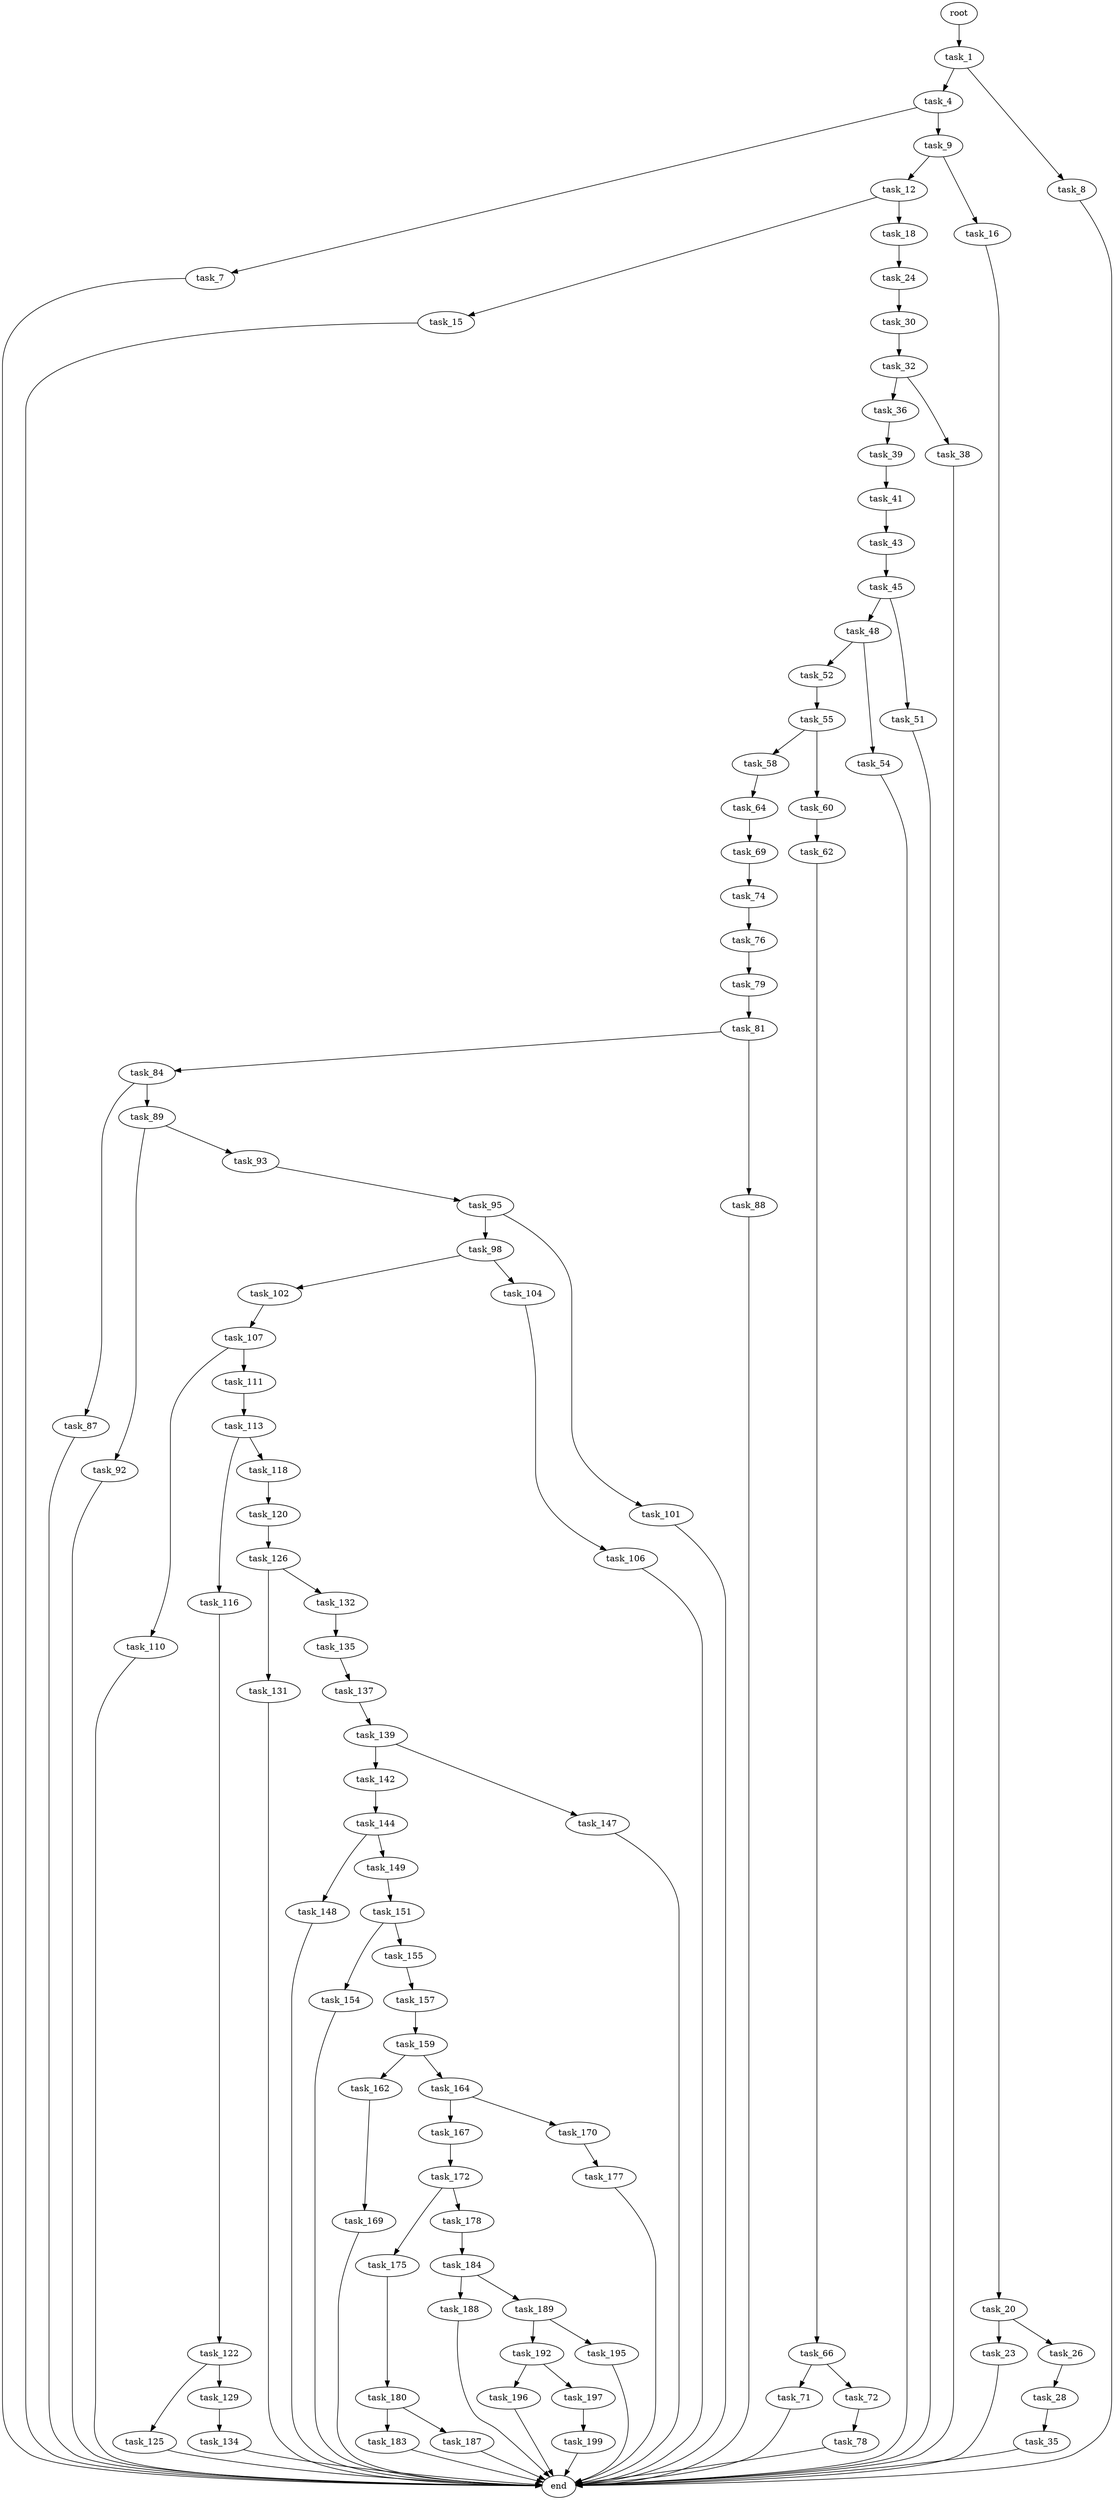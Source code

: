 digraph G {
  root [size="0.000000"];
  task_1 [size="2020280576.000000"];
  task_4 [size="55609996053.000000"];
  task_8 [size="782757789696.000000"];
  task_7 [size="782757789696.000000"];
  task_9 [size="8589934592.000000"];
  end [size="0.000000"];
  task_12 [size="3978299783.000000"];
  task_16 [size="368293445632.000000"];
  task_15 [size="203646649528.000000"];
  task_18 [size="782757789696.000000"];
  task_20 [size="25437038556.000000"];
  task_24 [size="68719476736.000000"];
  task_23 [size="231928233984.000000"];
  task_26 [size="3445036023.000000"];
  task_30 [size="231928233984.000000"];
  task_28 [size="11120903173.000000"];
  task_35 [size="5880827426.000000"];
  task_32 [size="549755813888.000000"];
  task_36 [size="18338220308.000000"];
  task_38 [size="18572974016.000000"];
  task_39 [size="1073741824000.000000"];
  task_41 [size="368293445632.000000"];
  task_43 [size="34192215209.000000"];
  task_45 [size="109609166210.000000"];
  task_48 [size="19023662382.000000"];
  task_51 [size="1073741824000.000000"];
  task_52 [size="303715454793.000000"];
  task_54 [size="8589934592.000000"];
  task_55 [size="134217728000.000000"];
  task_58 [size="25213707226.000000"];
  task_60 [size="134217728000.000000"];
  task_64 [size="28991029248.000000"];
  task_62 [size="37362716589.000000"];
  task_66 [size="96105912108.000000"];
  task_69 [size="10263390352.000000"];
  task_71 [size="1073741824000.000000"];
  task_72 [size="97223021344.000000"];
  task_74 [size="1563711214.000000"];
  task_78 [size="66731709015.000000"];
  task_76 [size="10521942054.000000"];
  task_79 [size="28991029248.000000"];
  task_81 [size="4160068283.000000"];
  task_84 [size="68719476736.000000"];
  task_88 [size="1608228574.000000"];
  task_87 [size="154607354991.000000"];
  task_89 [size="18838543093.000000"];
  task_92 [size="489275162476.000000"];
  task_93 [size="1934556249.000000"];
  task_95 [size="971780750.000000"];
  task_98 [size="549755813888.000000"];
  task_101 [size="368293445632.000000"];
  task_102 [size="14120986173.000000"];
  task_104 [size="86423965436.000000"];
  task_107 [size="128948997792.000000"];
  task_106 [size="549686563440.000000"];
  task_110 [size="28991029248.000000"];
  task_111 [size="649259299921.000000"];
  task_113 [size="549755813888.000000"];
  task_116 [size="22371655347.000000"];
  task_118 [size="886804499016.000000"];
  task_122 [size="549755813888.000000"];
  task_120 [size="1382043668995.000000"];
  task_126 [size="134217728000.000000"];
  task_125 [size="24288581574.000000"];
  task_129 [size="549755813888.000000"];
  task_131 [size="368293445632.000000"];
  task_132 [size="549755813888.000000"];
  task_134 [size="231928233984.000000"];
  task_135 [size="549755813888.000000"];
  task_137 [size="4394587348.000000"];
  task_139 [size="976283862582.000000"];
  task_142 [size="391538089956.000000"];
  task_147 [size="304602024376.000000"];
  task_144 [size="11857779666.000000"];
  task_148 [size="220258112664.000000"];
  task_149 [size="311373115109.000000"];
  task_151 [size="466502871147.000000"];
  task_154 [size="231928233984.000000"];
  task_155 [size="1786114989.000000"];
  task_157 [size="33767030669.000000"];
  task_159 [size="344130712439.000000"];
  task_162 [size="109794487701.000000"];
  task_164 [size="26306780217.000000"];
  task_169 [size="1101705384417.000000"];
  task_167 [size="4932295722.000000"];
  task_170 [size="6408712472.000000"];
  task_172 [size="4092002350.000000"];
  task_177 [size="20793500814.000000"];
  task_175 [size="68719476736.000000"];
  task_178 [size="192648049232.000000"];
  task_180 [size="7654840798.000000"];
  task_184 [size="31041417886.000000"];
  task_183 [size="5277271556.000000"];
  task_187 [size="31792833958.000000"];
  task_188 [size="20601475306.000000"];
  task_189 [size="782757789696.000000"];
  task_192 [size="177799386596.000000"];
  task_195 [size="134217728000.000000"];
  task_196 [size="8589934592.000000"];
  task_197 [size="15593811233.000000"];
  task_199 [size="134217728000.000000"];

  root -> task_1 [size="1.000000"];
  task_1 -> task_4 [size="33554432.000000"];
  task_1 -> task_8 [size="33554432.000000"];
  task_4 -> task_7 [size="209715200.000000"];
  task_4 -> task_9 [size="209715200.000000"];
  task_8 -> end [size="1.000000"];
  task_7 -> end [size="1.000000"];
  task_9 -> task_12 [size="33554432.000000"];
  task_9 -> task_16 [size="33554432.000000"];
  task_12 -> task_15 [size="75497472.000000"];
  task_12 -> task_18 [size="75497472.000000"];
  task_16 -> task_20 [size="411041792.000000"];
  task_15 -> end [size="1.000000"];
  task_18 -> task_24 [size="679477248.000000"];
  task_20 -> task_23 [size="838860800.000000"];
  task_20 -> task_26 [size="838860800.000000"];
  task_24 -> task_30 [size="134217728.000000"];
  task_23 -> end [size="1.000000"];
  task_26 -> task_28 [size="209715200.000000"];
  task_30 -> task_32 [size="301989888.000000"];
  task_28 -> task_35 [size="209715200.000000"];
  task_35 -> end [size="1.000000"];
  task_32 -> task_36 [size="536870912.000000"];
  task_32 -> task_38 [size="536870912.000000"];
  task_36 -> task_39 [size="301989888.000000"];
  task_38 -> end [size="1.000000"];
  task_39 -> task_41 [size="838860800.000000"];
  task_41 -> task_43 [size="411041792.000000"];
  task_43 -> task_45 [size="838860800.000000"];
  task_45 -> task_48 [size="75497472.000000"];
  task_45 -> task_51 [size="75497472.000000"];
  task_48 -> task_52 [size="536870912.000000"];
  task_48 -> task_54 [size="536870912.000000"];
  task_51 -> end [size="1.000000"];
  task_52 -> task_55 [size="838860800.000000"];
  task_54 -> end [size="1.000000"];
  task_55 -> task_58 [size="209715200.000000"];
  task_55 -> task_60 [size="209715200.000000"];
  task_58 -> task_64 [size="679477248.000000"];
  task_60 -> task_62 [size="209715200.000000"];
  task_64 -> task_69 [size="75497472.000000"];
  task_62 -> task_66 [size="33554432.000000"];
  task_66 -> task_71 [size="134217728.000000"];
  task_66 -> task_72 [size="134217728.000000"];
  task_69 -> task_74 [size="411041792.000000"];
  task_71 -> end [size="1.000000"];
  task_72 -> task_78 [size="301989888.000000"];
  task_74 -> task_76 [size="33554432.000000"];
  task_78 -> end [size="1.000000"];
  task_76 -> task_79 [size="209715200.000000"];
  task_79 -> task_81 [size="75497472.000000"];
  task_81 -> task_84 [size="209715200.000000"];
  task_81 -> task_88 [size="209715200.000000"];
  task_84 -> task_87 [size="134217728.000000"];
  task_84 -> task_89 [size="134217728.000000"];
  task_88 -> end [size="1.000000"];
  task_87 -> end [size="1.000000"];
  task_89 -> task_92 [size="301989888.000000"];
  task_89 -> task_93 [size="301989888.000000"];
  task_92 -> end [size="1.000000"];
  task_93 -> task_95 [size="33554432.000000"];
  task_95 -> task_98 [size="33554432.000000"];
  task_95 -> task_101 [size="33554432.000000"];
  task_98 -> task_102 [size="536870912.000000"];
  task_98 -> task_104 [size="536870912.000000"];
  task_101 -> end [size="1.000000"];
  task_102 -> task_107 [size="301989888.000000"];
  task_104 -> task_106 [size="75497472.000000"];
  task_107 -> task_110 [size="411041792.000000"];
  task_107 -> task_111 [size="411041792.000000"];
  task_106 -> end [size="1.000000"];
  task_110 -> end [size="1.000000"];
  task_111 -> task_113 [size="411041792.000000"];
  task_113 -> task_116 [size="536870912.000000"];
  task_113 -> task_118 [size="536870912.000000"];
  task_116 -> task_122 [size="411041792.000000"];
  task_118 -> task_120 [size="679477248.000000"];
  task_122 -> task_125 [size="536870912.000000"];
  task_122 -> task_129 [size="536870912.000000"];
  task_120 -> task_126 [size="838860800.000000"];
  task_126 -> task_131 [size="209715200.000000"];
  task_126 -> task_132 [size="209715200.000000"];
  task_125 -> end [size="1.000000"];
  task_129 -> task_134 [size="536870912.000000"];
  task_131 -> end [size="1.000000"];
  task_132 -> task_135 [size="536870912.000000"];
  task_134 -> end [size="1.000000"];
  task_135 -> task_137 [size="536870912.000000"];
  task_137 -> task_139 [size="134217728.000000"];
  task_139 -> task_142 [size="679477248.000000"];
  task_139 -> task_147 [size="679477248.000000"];
  task_142 -> task_144 [size="536870912.000000"];
  task_147 -> end [size="1.000000"];
  task_144 -> task_148 [size="209715200.000000"];
  task_144 -> task_149 [size="209715200.000000"];
  task_148 -> end [size="1.000000"];
  task_149 -> task_151 [size="411041792.000000"];
  task_151 -> task_154 [size="301989888.000000"];
  task_151 -> task_155 [size="301989888.000000"];
  task_154 -> end [size="1.000000"];
  task_155 -> task_157 [size="134217728.000000"];
  task_157 -> task_159 [size="679477248.000000"];
  task_159 -> task_162 [size="838860800.000000"];
  task_159 -> task_164 [size="838860800.000000"];
  task_162 -> task_169 [size="75497472.000000"];
  task_164 -> task_167 [size="33554432.000000"];
  task_164 -> task_170 [size="33554432.000000"];
  task_169 -> end [size="1.000000"];
  task_167 -> task_172 [size="134217728.000000"];
  task_170 -> task_177 [size="301989888.000000"];
  task_172 -> task_175 [size="75497472.000000"];
  task_172 -> task_178 [size="75497472.000000"];
  task_177 -> end [size="1.000000"];
  task_175 -> task_180 [size="134217728.000000"];
  task_178 -> task_184 [size="838860800.000000"];
  task_180 -> task_183 [size="209715200.000000"];
  task_180 -> task_187 [size="209715200.000000"];
  task_184 -> task_188 [size="679477248.000000"];
  task_184 -> task_189 [size="679477248.000000"];
  task_183 -> end [size="1.000000"];
  task_187 -> end [size="1.000000"];
  task_188 -> end [size="1.000000"];
  task_189 -> task_192 [size="679477248.000000"];
  task_189 -> task_195 [size="679477248.000000"];
  task_192 -> task_196 [size="536870912.000000"];
  task_192 -> task_197 [size="536870912.000000"];
  task_195 -> end [size="1.000000"];
  task_196 -> end [size="1.000000"];
  task_197 -> task_199 [size="411041792.000000"];
  task_199 -> end [size="1.000000"];
}
